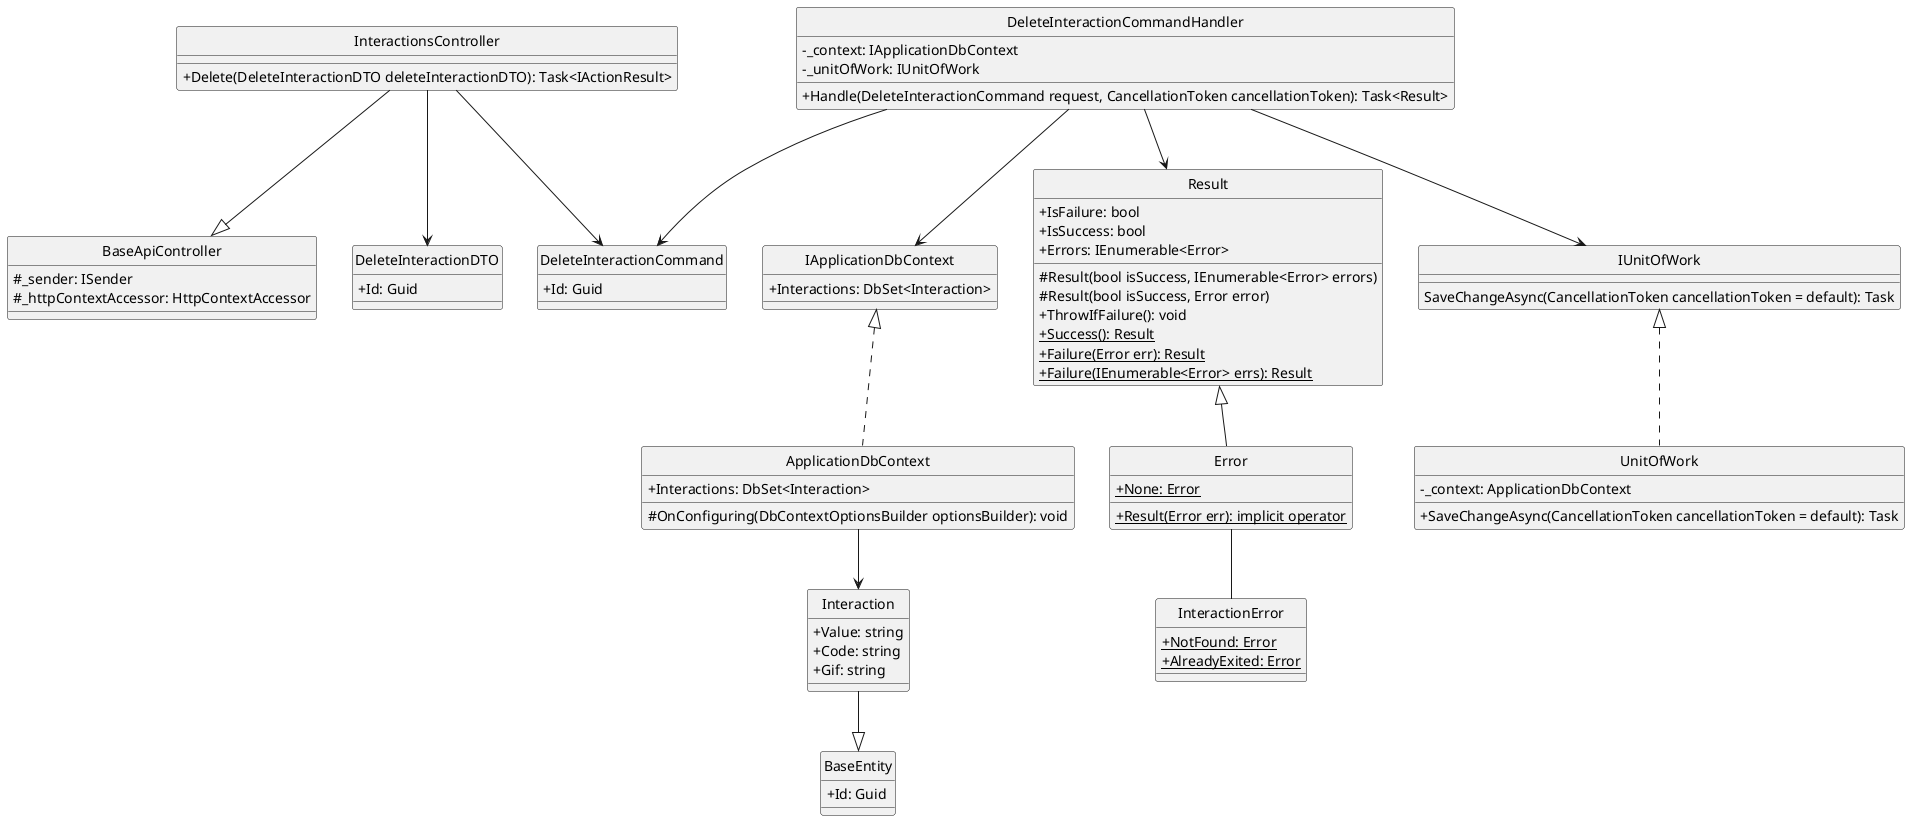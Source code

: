 @startuml 
hide circle
skinparam classAttributeIconSize 0

class BaseApiController {
    #_sender: ISender 
    #_httpContextAccessor: HttpContextAccessor
}

class InteractionsController {
    +Delete(DeleteInteractionDTO deleteInteractionDTO): Task<IActionResult>
}

class DeleteInteractionCommand {
    +Id: Guid
}

class DeleteInteractionCommandHandler {
    -_context: IApplicationDbContext
    -_unitOfWork: IUnitOfWork
    +Handle(DeleteInteractionCommand request, CancellationToken cancellationToken): Task<Result> 
}

class IApplicationDbContext {
    +Interactions: DbSet<Interaction>
}

class ApplicationDbContext {
    +Interactions: DbSet<Interaction>
    #OnConfiguring(DbContextOptionsBuilder optionsBuilder): void
}

class Result {
    +IsFailure: bool
    +IsSuccess: bool
    +Errors: IEnumerable<Error> 
    #Result(bool isSuccess, IEnumerable<Error> errors)
    #Result(bool isSuccess, Error error)
    +ThrowIfFailure(): void
    +{static} Success(): Result
    +{static} Failure(Error err): Result
    +{static} Failure(IEnumerable<Error> errs): Result
}

class Error {
    +{static} None: Error
    +{static} Result(Error err): implicit operator
}

class IUnitOfWork {
    SaveChangeAsync(CancellationToken cancellationToken = default): Task
}

class UnitOfWork {
    -_context: ApplicationDbContext
    +SaveChangeAsync(CancellationToken cancellationToken = default): Task
}

class InteractionError {
    +{static} NotFound: Error
    +{static} AlreadyExited: Error
}

class DeleteInteractionDTO {
    +Id: Guid
}

class BaseEntity {
    +Id: Guid
}

class Interaction {
    +Value: string
    +Code: string
    +Gif: string
}

'==== Delete Interaction ====
'API Layer
InteractionsController --|> BaseApiController
InteractionsController --> DeleteInteractionCommand
InteractionsController --> DeleteInteractionDTO
'Application Layer
DeleteInteractionCommandHandler --> DeleteInteractionCommand
DeleteInteractionCommandHandler --> Result
DeleteInteractionCommandHandler --> IUnitOfWork
DeleteInteractionCommandHandler --> IApplicationDbContext
'Domain Layer
Result <|-- Error
Error -- InteractionError
Interaction --|> BaseEntity
'Infrastructure Layer
IUnitOfWork <|.. UnitOfWork
IApplicationDbContext <|.. ApplicationDbContext
ApplicationDbContext --> Interaction
@enduml